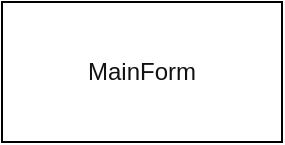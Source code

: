 <mxfile version="12.3.1" type="github" pages="1">
  <diagram id="YTI-wykyhFXnW_U7o8Pz" name="Page-1">
    <mxGraphModel dx="960" dy="535" grid="1" gridSize="10" guides="1" tooltips="1" connect="1" arrows="1" fold="1" page="1" pageScale="1" pageWidth="827" pageHeight="1169" math="0" shadow="0">
      <root>
        <mxCell id="0"/>
        <mxCell id="1" parent="0"/>
        <mxCell id="JWwVjYSpnplKkP4Ghm3m-2" value="MainForm" style="rounded=0;whiteSpace=wrap;html=1;strokeColor=#000000;fontColor=#121212;" vertex="1" parent="1">
          <mxGeometry x="300" y="60" width="140" height="70" as="geometry"/>
        </mxCell>
      </root>
    </mxGraphModel>
  </diagram>
</mxfile>
